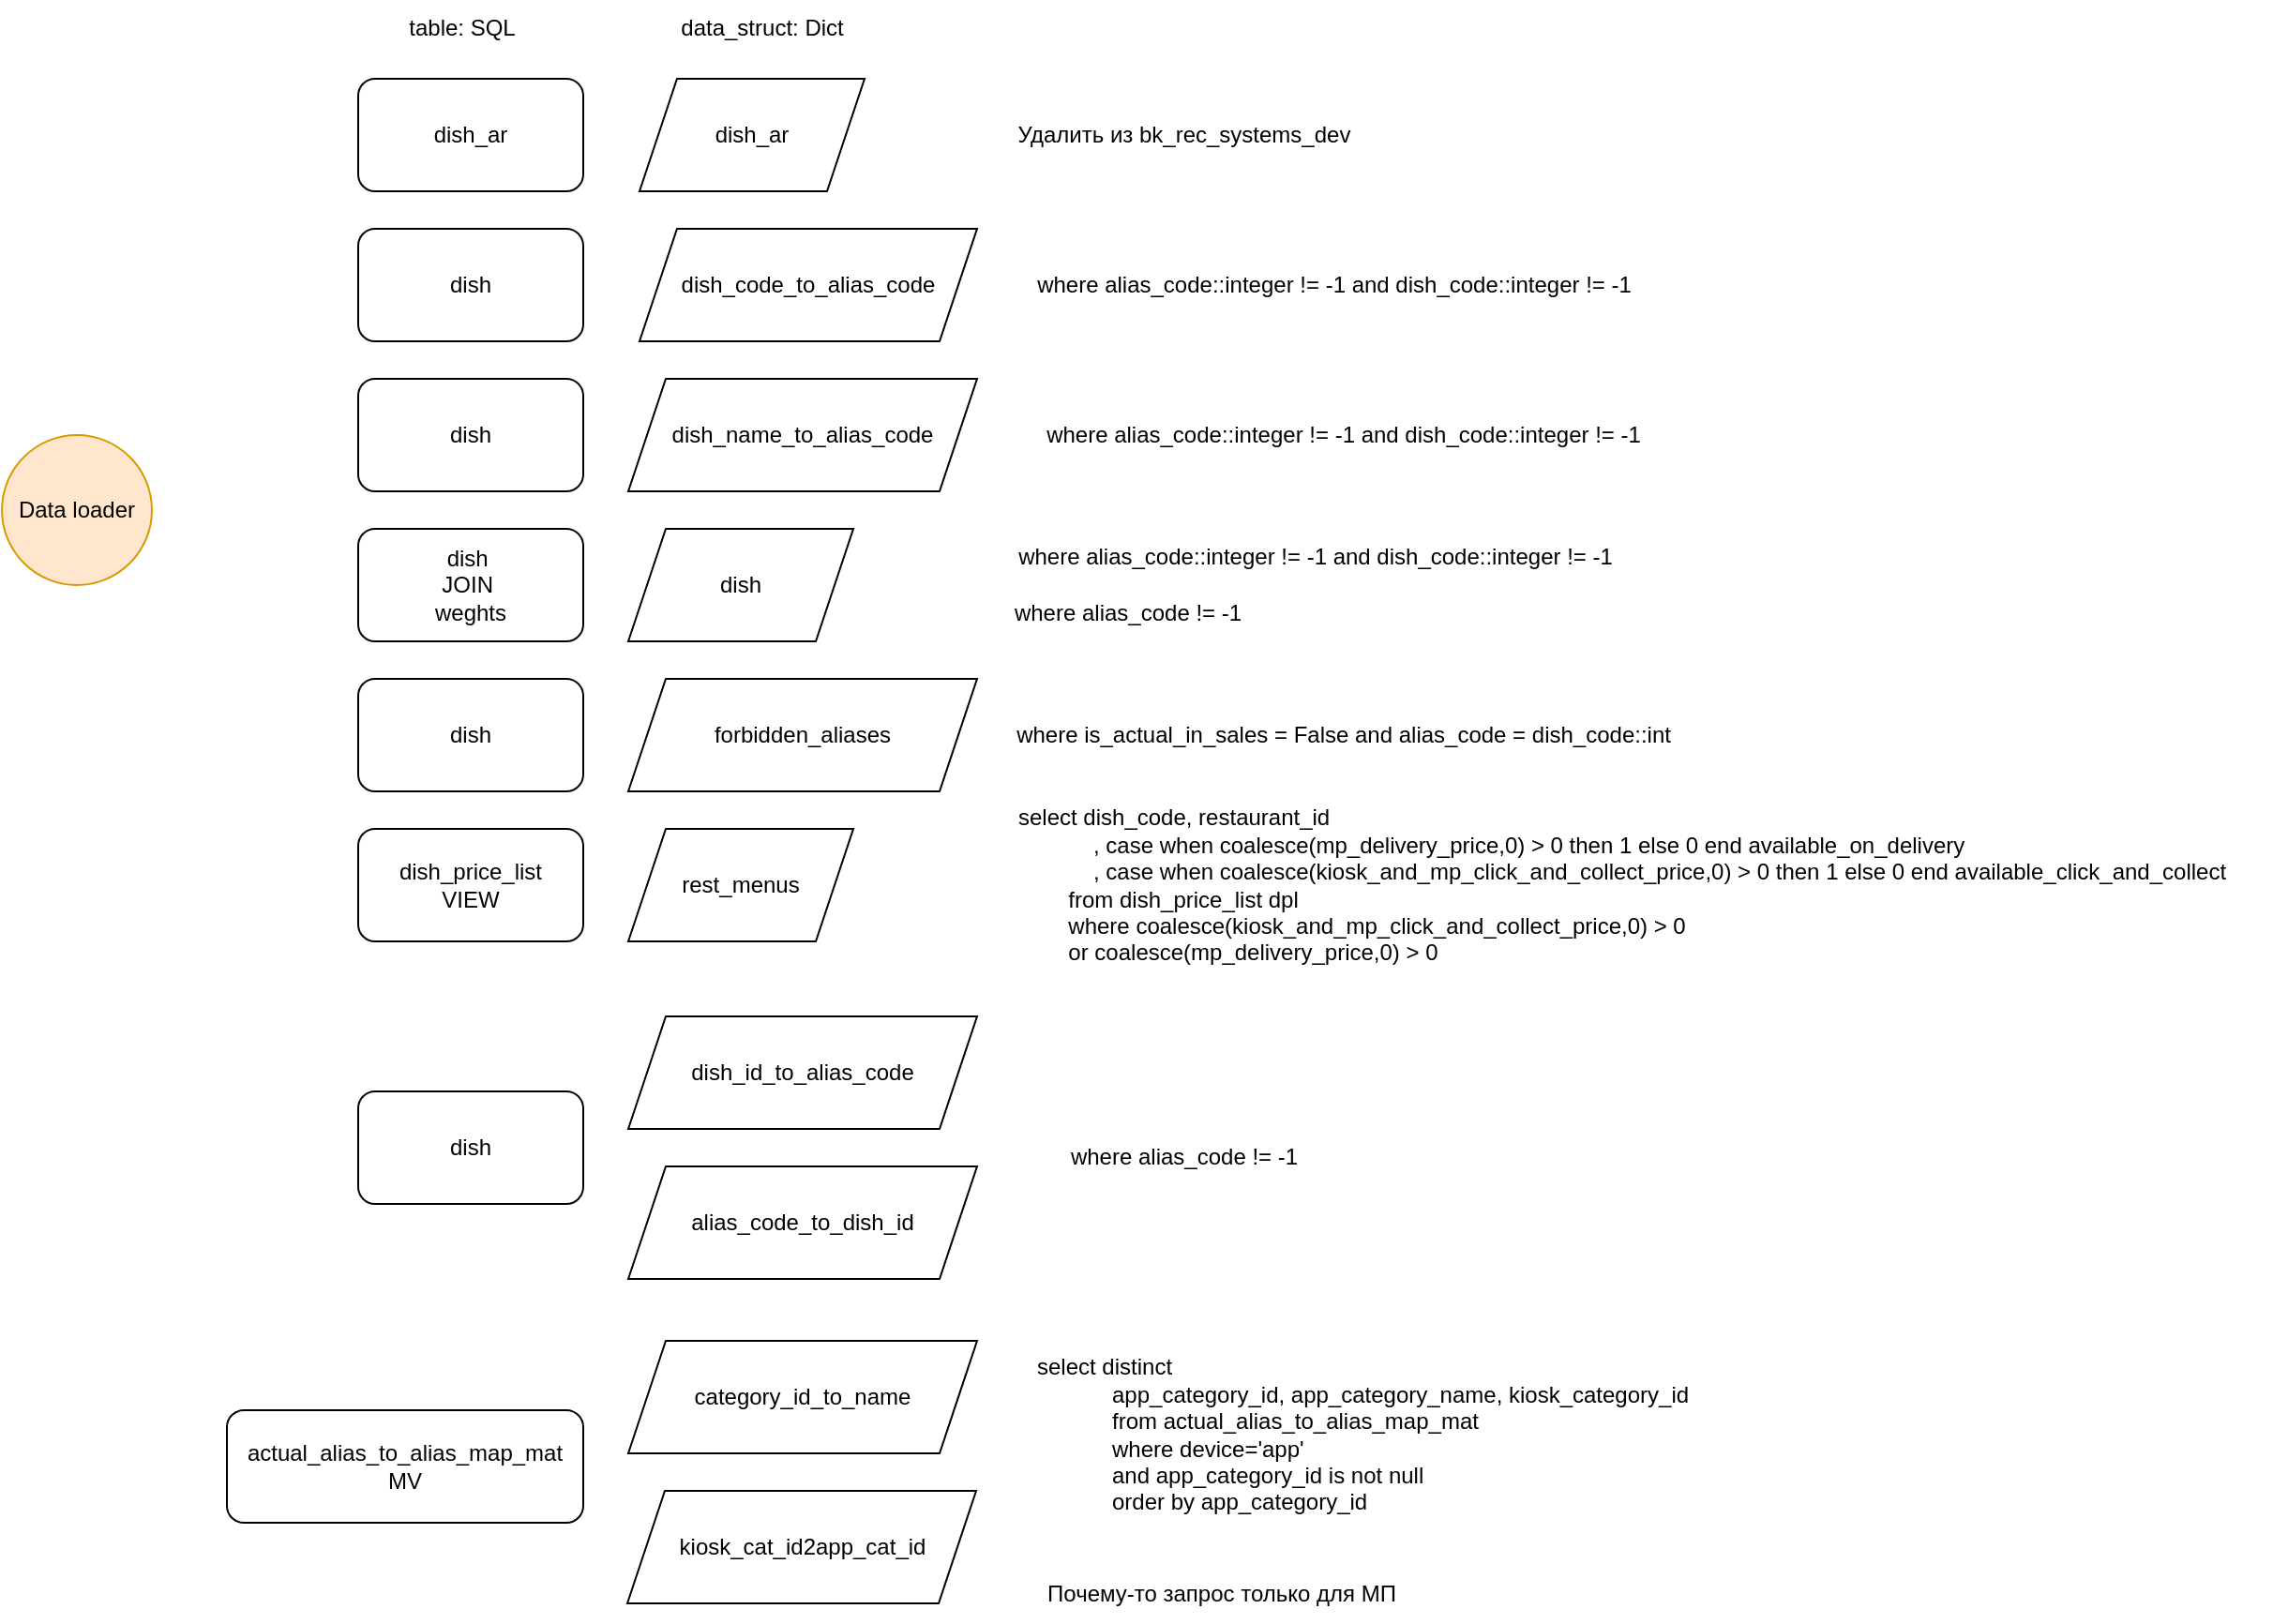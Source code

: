 <mxfile version="22.0.8" type="github">
  <diagram name="Страница — 1" id="eCBhNXQSk46yug1XJSoR">
    <mxGraphModel dx="448" dy="734" grid="1" gridSize="10" guides="1" tooltips="1" connect="1" arrows="1" fold="1" page="1" pageScale="1" pageWidth="827" pageHeight="1169" math="0" shadow="0">
      <root>
        <mxCell id="0" />
        <mxCell id="1" parent="0" />
        <mxCell id="5RSOQaeWYb4TUYcxMb7O-2" value="Data loader" style="ellipse;whiteSpace=wrap;html=1;aspect=fixed;fillColor=#ffe6cc;strokeColor=#d79b00;" vertex="1" parent="1">
          <mxGeometry x="80" y="260" width="80" height="80" as="geometry" />
        </mxCell>
        <mxCell id="5RSOQaeWYb4TUYcxMb7O-3" value="dish_ar" style="rounded=1;whiteSpace=wrap;html=1;" vertex="1" parent="1">
          <mxGeometry x="270" y="70" width="120" height="60" as="geometry" />
        </mxCell>
        <mxCell id="5RSOQaeWYb4TUYcxMb7O-5" value="Удалить из&amp;nbsp;bk_rec_systems_dev" style="text;html=1;align=center;verticalAlign=middle;resizable=0;points=[];autosize=1;strokeColor=none;fillColor=none;" vertex="1" parent="1">
          <mxGeometry x="610" y="85" width="200" height="30" as="geometry" />
        </mxCell>
        <mxCell id="5RSOQaeWYb4TUYcxMb7O-6" value="dish" style="rounded=1;whiteSpace=wrap;html=1;" vertex="1" parent="1">
          <mxGeometry x="270" y="150" width="120" height="60" as="geometry" />
        </mxCell>
        <mxCell id="5RSOQaeWYb4TUYcxMb7O-8" value="where alias_code::integer != -1 and dish_code::integer != -1" style="text;html=1;align=center;verticalAlign=middle;resizable=0;points=[];autosize=1;strokeColor=none;fillColor=none;" vertex="1" parent="1">
          <mxGeometry x="620" y="165" width="340" height="30" as="geometry" />
        </mxCell>
        <mxCell id="5RSOQaeWYb4TUYcxMb7O-9" value="dish&amp;nbsp;&lt;br&gt;JOIN&amp;nbsp;&lt;br&gt;weghts" style="rounded=1;whiteSpace=wrap;html=1;" vertex="1" parent="1">
          <mxGeometry x="270" y="310" width="120" height="60" as="geometry" />
        </mxCell>
        <mxCell id="5RSOQaeWYb4TUYcxMb7O-10" value="where alias_code::integer != -1 and dish_code::integer != -1" style="text;html=1;align=center;verticalAlign=middle;resizable=0;points=[];autosize=1;strokeColor=none;fillColor=none;" vertex="1" parent="1">
          <mxGeometry x="610" y="310" width="340" height="30" as="geometry" />
        </mxCell>
        <mxCell id="5RSOQaeWYb4TUYcxMb7O-12" value="where alias_code != -1" style="text;html=1;align=center;verticalAlign=middle;resizable=0;points=[];autosize=1;strokeColor=none;fillColor=none;" vertex="1" parent="1">
          <mxGeometry x="610" y="340" width="140" height="30" as="geometry" />
        </mxCell>
        <mxCell id="5RSOQaeWYb4TUYcxMb7O-13" value="dish_ar" style="shape=parallelogram;perimeter=parallelogramPerimeter;whiteSpace=wrap;html=1;fixedSize=1;" vertex="1" parent="1">
          <mxGeometry x="420" y="70" width="120" height="60" as="geometry" />
        </mxCell>
        <mxCell id="5RSOQaeWYb4TUYcxMb7O-14" value="data_struct: Dict" style="text;html=1;align=center;verticalAlign=middle;resizable=0;points=[];autosize=1;strokeColor=none;fillColor=none;" vertex="1" parent="1">
          <mxGeometry x="430" y="28" width="110" height="30" as="geometry" />
        </mxCell>
        <mxCell id="5RSOQaeWYb4TUYcxMb7O-15" value="dish_code_to_alias_code" style="shape=parallelogram;perimeter=parallelogramPerimeter;whiteSpace=wrap;html=1;fixedSize=1;" vertex="1" parent="1">
          <mxGeometry x="420" y="150" width="180" height="60" as="geometry" />
        </mxCell>
        <mxCell id="5RSOQaeWYb4TUYcxMb7O-16" value="dish" style="rounded=1;whiteSpace=wrap;html=1;" vertex="1" parent="1">
          <mxGeometry x="270" y="230" width="120" height="60" as="geometry" />
        </mxCell>
        <mxCell id="5RSOQaeWYb4TUYcxMb7O-17" value="table: SQL" style="text;html=1;align=center;verticalAlign=middle;resizable=0;points=[];autosize=1;strokeColor=none;fillColor=none;" vertex="1" parent="1">
          <mxGeometry x="285" y="28" width="80" height="30" as="geometry" />
        </mxCell>
        <mxCell id="5RSOQaeWYb4TUYcxMb7O-18" value="dish_name_to_alias_code" style="shape=parallelogram;perimeter=parallelogramPerimeter;whiteSpace=wrap;html=1;fixedSize=1;" vertex="1" parent="1">
          <mxGeometry x="414" y="230" width="186" height="60" as="geometry" />
        </mxCell>
        <mxCell id="5RSOQaeWYb4TUYcxMb7O-19" value="dish" style="rounded=1;whiteSpace=wrap;html=1;" vertex="1" parent="1">
          <mxGeometry x="270" y="390" width="120" height="60" as="geometry" />
        </mxCell>
        <mxCell id="5RSOQaeWYb4TUYcxMb7O-20" value="forbidden_aliases" style="shape=parallelogram;perimeter=parallelogramPerimeter;whiteSpace=wrap;html=1;fixedSize=1;" vertex="1" parent="1">
          <mxGeometry x="414" y="390" width="186" height="60" as="geometry" />
        </mxCell>
        <mxCell id="5RSOQaeWYb4TUYcxMb7O-21" value="rest_menus" style="shape=parallelogram;perimeter=parallelogramPerimeter;whiteSpace=wrap;html=1;fixedSize=1;" vertex="1" parent="1">
          <mxGeometry x="414" y="470" width="120" height="60" as="geometry" />
        </mxCell>
        <mxCell id="5RSOQaeWYb4TUYcxMb7O-22" value="dish" style="shape=parallelogram;perimeter=parallelogramPerimeter;whiteSpace=wrap;html=1;fixedSize=1;" vertex="1" parent="1">
          <mxGeometry x="414" y="310" width="120" height="60" as="geometry" />
        </mxCell>
        <mxCell id="5RSOQaeWYb4TUYcxMb7O-23" value="where is_actual_in_sales = False and alias_code = dish_code::int" style="text;html=1;align=center;verticalAlign=middle;resizable=0;points=[];autosize=1;strokeColor=none;fillColor=none;" vertex="1" parent="1">
          <mxGeometry x="610" y="405" width="370" height="30" as="geometry" />
        </mxCell>
        <mxCell id="5RSOQaeWYb4TUYcxMb7O-25" value="where alias_code::integer != -1 and dish_code::integer != -1" style="text;html=1;align=center;verticalAlign=middle;resizable=0;points=[];autosize=1;strokeColor=none;fillColor=none;" vertex="1" parent="1">
          <mxGeometry x="625" y="245" width="340" height="30" as="geometry" />
        </mxCell>
        <mxCell id="5RSOQaeWYb4TUYcxMb7O-26" value="dish_price_list&lt;br&gt;VIEW" style="rounded=1;whiteSpace=wrap;html=1;" vertex="1" parent="1">
          <mxGeometry x="270" y="470" width="120" height="60" as="geometry" />
        </mxCell>
        <mxCell id="5RSOQaeWYb4TUYcxMb7O-27" value="&lt;div&gt;select dish_code, restaurant_id&lt;/div&gt;&lt;div&gt;&amp;nbsp; &amp;nbsp; &amp;nbsp; &amp;nbsp; &amp;nbsp; &amp;nbsp; , case when coalesce(mp_delivery_price,0) &amp;gt; 0 then 1 else 0 end available_on_delivery&lt;/div&gt;&lt;div&gt;&amp;nbsp; &amp;nbsp; &amp;nbsp; &amp;nbsp; &amp;nbsp; &amp;nbsp; , case when coalesce(kiosk_and_mp_click_and_collect_price,0) &amp;gt; 0 then 1 else 0 end available_click_and_collect&lt;/div&gt;&lt;div&gt;&amp;nbsp; &amp;nbsp; &amp;nbsp; &amp;nbsp; from dish_price_list dpl&lt;/div&gt;&lt;div&gt;&amp;nbsp; &amp;nbsp; &amp;nbsp; &amp;nbsp; where coalesce(kiosk_and_mp_click_and_collect_price,0) &amp;gt; 0&lt;/div&gt;&lt;div&gt;&amp;nbsp; &amp;nbsp; &amp;nbsp; &amp;nbsp; or coalesce(mp_delivery_price,0) &amp;gt; 0&lt;/div&gt;" style="text;html=1;align=left;verticalAlign=middle;resizable=0;points=[];autosize=1;strokeColor=none;fillColor=none;" vertex="1" parent="1">
          <mxGeometry x="620" y="450" width="670" height="100" as="geometry" />
        </mxCell>
        <mxCell id="5RSOQaeWYb4TUYcxMb7O-28" value="dish" style="rounded=1;whiteSpace=wrap;html=1;" vertex="1" parent="1">
          <mxGeometry x="270" y="610" width="120" height="60" as="geometry" />
        </mxCell>
        <mxCell id="5RSOQaeWYb4TUYcxMb7O-29" value="dish_id_to_alias_code" style="shape=parallelogram;perimeter=parallelogramPerimeter;whiteSpace=wrap;html=1;fixedSize=1;" vertex="1" parent="1">
          <mxGeometry x="414" y="570" width="186" height="60" as="geometry" />
        </mxCell>
        <mxCell id="5RSOQaeWYb4TUYcxMb7O-31" value="alias_code_to_dish_id" style="shape=parallelogram;perimeter=parallelogramPerimeter;whiteSpace=wrap;html=1;fixedSize=1;" vertex="1" parent="1">
          <mxGeometry x="414" y="650" width="186" height="60" as="geometry" />
        </mxCell>
        <mxCell id="5RSOQaeWYb4TUYcxMb7O-32" value="where alias_code != -1" style="text;html=1;align=center;verticalAlign=middle;resizable=0;points=[];autosize=1;strokeColor=none;fillColor=none;" vertex="1" parent="1">
          <mxGeometry x="640" y="630" width="140" height="30" as="geometry" />
        </mxCell>
        <mxCell id="5RSOQaeWYb4TUYcxMb7O-34" value="actual_alias_to_alias_map_mat&lt;br&gt;MV" style="rounded=1;whiteSpace=wrap;html=1;" vertex="1" parent="1">
          <mxGeometry x="200" y="780" width="190" height="60" as="geometry" />
        </mxCell>
        <mxCell id="5RSOQaeWYb4TUYcxMb7O-35" value="&lt;div&gt;select distinct&lt;/div&gt;&lt;div&gt;&amp;nbsp; &amp;nbsp; &amp;nbsp; &amp;nbsp; &amp;nbsp; &amp;nbsp; app_category_id, app_category_name, kiosk_category_id&lt;/div&gt;&lt;div&gt;&amp;nbsp; &amp;nbsp; &amp;nbsp; &amp;nbsp; &amp;nbsp; &amp;nbsp; from actual_alias_to_alias_map_mat&lt;/div&gt;&lt;div&gt;&amp;nbsp; &amp;nbsp; &amp;nbsp; &amp;nbsp; &amp;nbsp; &amp;nbsp; where device=&#39;app&#39;&lt;/div&gt;&lt;div&gt;&amp;nbsp; &amp;nbsp; &amp;nbsp; &amp;nbsp; &amp;nbsp; &amp;nbsp; and app_category_id is not null&lt;/div&gt;&lt;div style=&quot;&quot;&gt;&amp;nbsp; &amp;nbsp; &amp;nbsp; &amp;nbsp; &amp;nbsp; &amp;nbsp; order by app_category_id&lt;/div&gt;" style="text;html=1;align=left;verticalAlign=middle;resizable=0;points=[];autosize=1;strokeColor=none;fillColor=none;" vertex="1" parent="1">
          <mxGeometry x="630" y="743" width="370" height="100" as="geometry" />
        </mxCell>
        <mxCell id="5RSOQaeWYb4TUYcxMb7O-36" value="category_id_to_name" style="shape=parallelogram;perimeter=parallelogramPerimeter;whiteSpace=wrap;html=1;fixedSize=1;" vertex="1" parent="1">
          <mxGeometry x="414" y="743" width="186" height="60" as="geometry" />
        </mxCell>
        <mxCell id="5RSOQaeWYb4TUYcxMb7O-38" value="kiosk_cat_id2app_cat_id" style="shape=parallelogram;perimeter=parallelogramPerimeter;whiteSpace=wrap;html=1;fixedSize=1;" vertex="1" parent="1">
          <mxGeometry x="413.5" y="823" width="186" height="60" as="geometry" />
        </mxCell>
        <mxCell id="5RSOQaeWYb4TUYcxMb7O-39" value="Почему-то запрос только для МП" style="text;html=1;align=center;verticalAlign=middle;resizable=0;points=[];autosize=1;strokeColor=none;fillColor=none;" vertex="1" parent="1">
          <mxGeometry x="625" y="863" width="210" height="30" as="geometry" />
        </mxCell>
      </root>
    </mxGraphModel>
  </diagram>
</mxfile>
